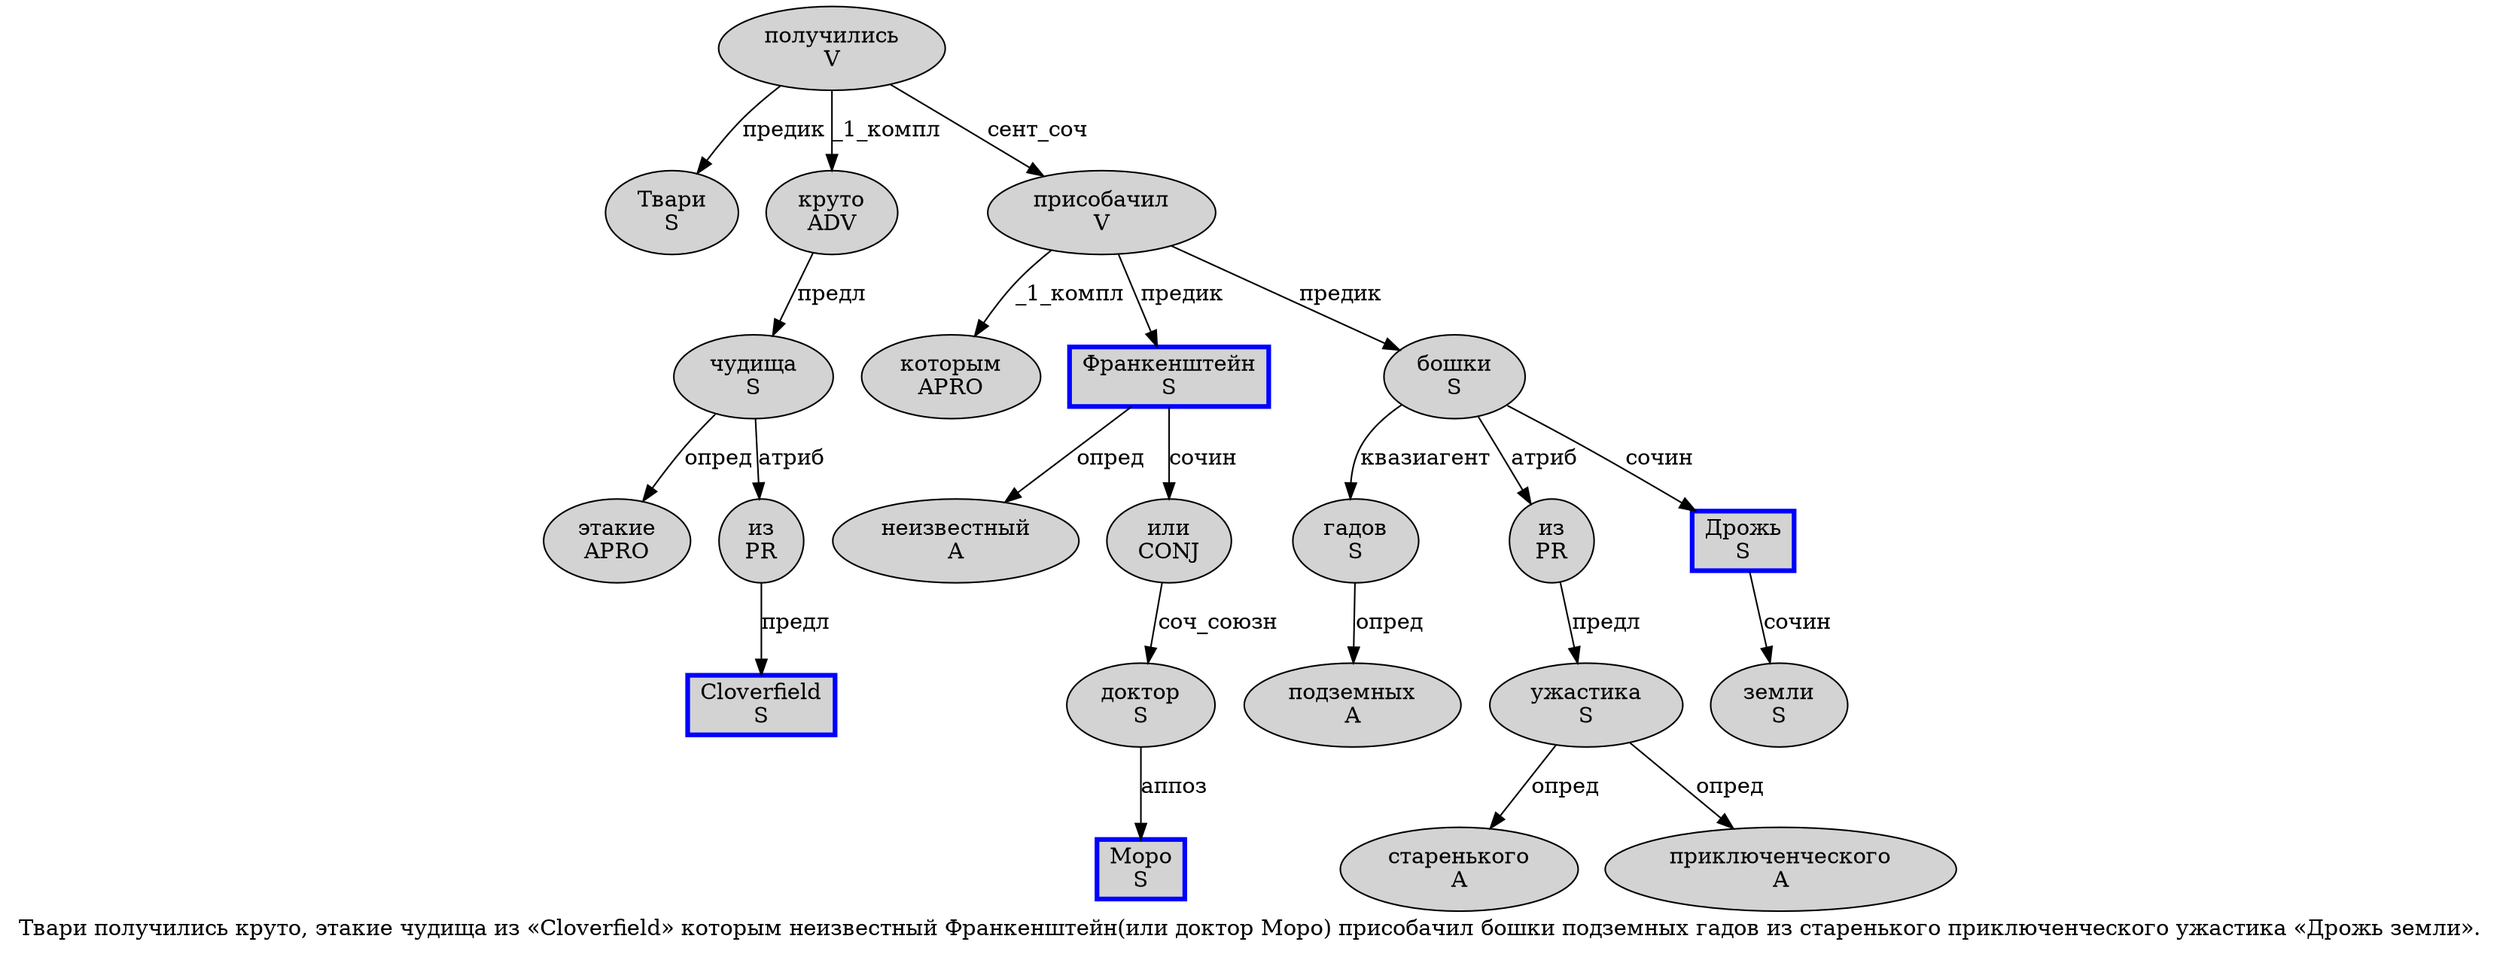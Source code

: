 digraph SENTENCE_4972 {
	graph [label="Твари получились круто, этакие чудища из «Cloverfield» которым неизвестный Франкенштейн(или доктор Моро) присобачил бошки подземных гадов из старенького приключенческого ужастика «Дрожь земли»."]
	node [style=filled]
		0 [label="Твари
S" color="" fillcolor=lightgray penwidth=1 shape=ellipse]
		1 [label="получились
V" color="" fillcolor=lightgray penwidth=1 shape=ellipse]
		2 [label="круто
ADV" color="" fillcolor=lightgray penwidth=1 shape=ellipse]
		4 [label="этакие
APRO" color="" fillcolor=lightgray penwidth=1 shape=ellipse]
		5 [label="чудища
S" color="" fillcolor=lightgray penwidth=1 shape=ellipse]
		6 [label="из
PR" color="" fillcolor=lightgray penwidth=1 shape=ellipse]
		8 [label="Cloverfield
S" color=blue fillcolor=lightgray penwidth=3 shape=box]
		10 [label="которым
APRO" color="" fillcolor=lightgray penwidth=1 shape=ellipse]
		11 [label="неизвестный
A" color="" fillcolor=lightgray penwidth=1 shape=ellipse]
		12 [label="Франкенштейн
S" color=blue fillcolor=lightgray penwidth=3 shape=box]
		14 [label="или
CONJ" color="" fillcolor=lightgray penwidth=1 shape=ellipse]
		15 [label="доктор
S" color="" fillcolor=lightgray penwidth=1 shape=ellipse]
		16 [label="Моро
S" color=blue fillcolor=lightgray penwidth=3 shape=box]
		18 [label="присобачил
V" color="" fillcolor=lightgray penwidth=1 shape=ellipse]
		19 [label="бошки
S" color="" fillcolor=lightgray penwidth=1 shape=ellipse]
		20 [label="подземных
A" color="" fillcolor=lightgray penwidth=1 shape=ellipse]
		21 [label="гадов
S" color="" fillcolor=lightgray penwidth=1 shape=ellipse]
		22 [label="из
PR" color="" fillcolor=lightgray penwidth=1 shape=ellipse]
		23 [label="старенького
A" color="" fillcolor=lightgray penwidth=1 shape=ellipse]
		24 [label="приключенческого
A" color="" fillcolor=lightgray penwidth=1 shape=ellipse]
		25 [label="ужастика
S" color="" fillcolor=lightgray penwidth=1 shape=ellipse]
		27 [label="Дрожь
S" color=blue fillcolor=lightgray penwidth=3 shape=box]
		28 [label="земли
S" color="" fillcolor=lightgray penwidth=1 shape=ellipse]
			12 -> 11 [label="опред"]
			12 -> 14 [label="сочин"]
			21 -> 20 [label="опред"]
			19 -> 21 [label="квазиагент"]
			19 -> 22 [label="атриб"]
			19 -> 27 [label="сочин"]
			2 -> 5 [label="предл"]
			6 -> 8 [label="предл"]
			14 -> 15 [label="соч_союзн"]
			5 -> 4 [label="опред"]
			5 -> 6 [label="атриб"]
			1 -> 0 [label="предик"]
			1 -> 2 [label="_1_компл"]
			1 -> 18 [label="сент_соч"]
			25 -> 23 [label="опред"]
			25 -> 24 [label="опред"]
			15 -> 16 [label="аппоз"]
			18 -> 10 [label="_1_компл"]
			18 -> 12 [label="предик"]
			18 -> 19 [label="предик"]
			22 -> 25 [label="предл"]
			27 -> 28 [label="сочин"]
}
